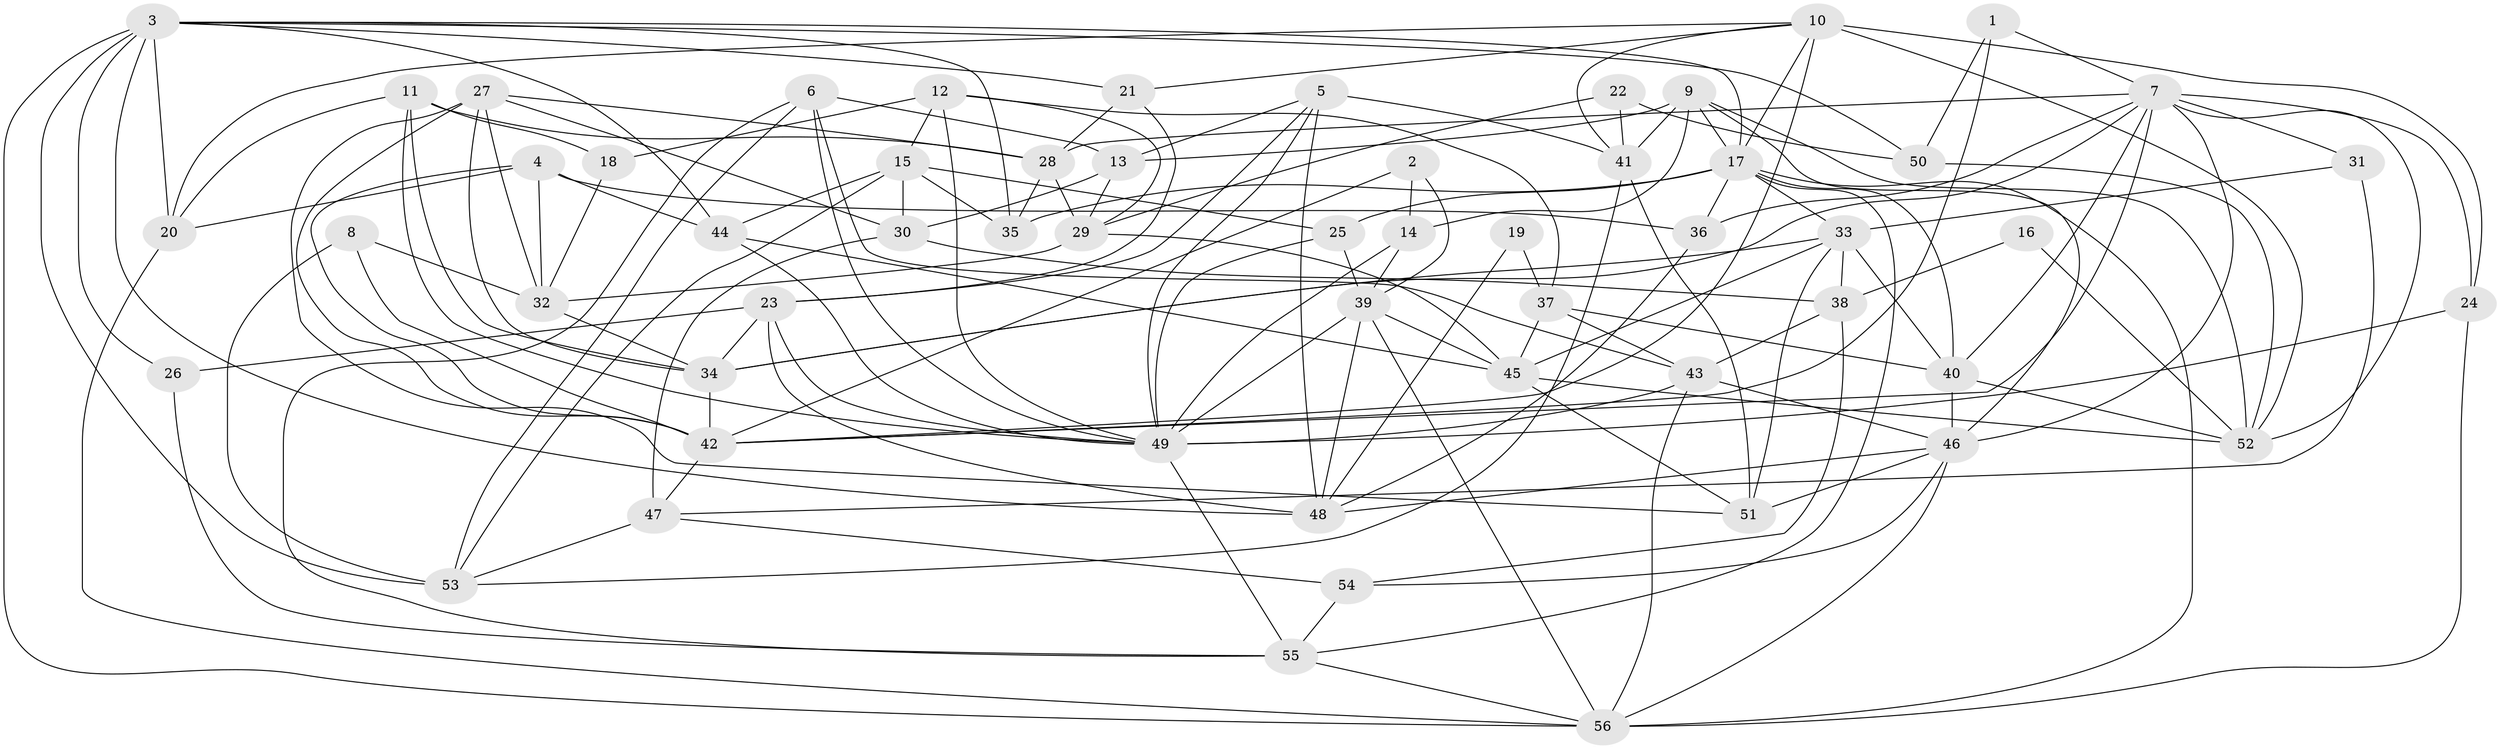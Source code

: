 // original degree distribution, {4: 0.35714285714285715, 6: 0.08928571428571429, 8: 0.026785714285714284, 3: 0.23214285714285715, 2: 0.13392857142857142, 9: 0.008928571428571428, 5: 0.14285714285714285, 7: 0.008928571428571428}
// Generated by graph-tools (version 1.1) at 2025/26/03/09/25 03:26:11]
// undirected, 56 vertices, 155 edges
graph export_dot {
graph [start="1"]
  node [color=gray90,style=filled];
  1;
  2;
  3;
  4;
  5;
  6;
  7;
  8;
  9;
  10;
  11;
  12;
  13;
  14;
  15;
  16;
  17;
  18;
  19;
  20;
  21;
  22;
  23;
  24;
  25;
  26;
  27;
  28;
  29;
  30;
  31;
  32;
  33;
  34;
  35;
  36;
  37;
  38;
  39;
  40;
  41;
  42;
  43;
  44;
  45;
  46;
  47;
  48;
  49;
  50;
  51;
  52;
  53;
  54;
  55;
  56;
  1 -- 7 [weight=1.0];
  1 -- 42 [weight=1.0];
  1 -- 50 [weight=1.0];
  2 -- 14 [weight=1.0];
  2 -- 39 [weight=1.0];
  2 -- 42 [weight=1.0];
  3 -- 17 [weight=1.0];
  3 -- 20 [weight=1.0];
  3 -- 21 [weight=1.0];
  3 -- 26 [weight=1.0];
  3 -- 35 [weight=1.0];
  3 -- 44 [weight=1.0];
  3 -- 48 [weight=2.0];
  3 -- 50 [weight=1.0];
  3 -- 53 [weight=1.0];
  3 -- 56 [weight=1.0];
  4 -- 20 [weight=1.0];
  4 -- 32 [weight=1.0];
  4 -- 36 [weight=1.0];
  4 -- 42 [weight=1.0];
  4 -- 44 [weight=1.0];
  5 -- 13 [weight=1.0];
  5 -- 23 [weight=1.0];
  5 -- 41 [weight=1.0];
  5 -- 48 [weight=1.0];
  5 -- 49 [weight=1.0];
  6 -- 13 [weight=1.0];
  6 -- 43 [weight=1.0];
  6 -- 49 [weight=2.0];
  6 -- 53 [weight=1.0];
  6 -- 55 [weight=1.0];
  7 -- 24 [weight=1.0];
  7 -- 28 [weight=1.0];
  7 -- 31 [weight=1.0];
  7 -- 34 [weight=1.0];
  7 -- 36 [weight=1.0];
  7 -- 40 [weight=1.0];
  7 -- 42 [weight=1.0];
  7 -- 46 [weight=1.0];
  7 -- 52 [weight=1.0];
  8 -- 32 [weight=1.0];
  8 -- 42 [weight=1.0];
  8 -- 53 [weight=2.0];
  9 -- 13 [weight=1.0];
  9 -- 14 [weight=1.0];
  9 -- 17 [weight=1.0];
  9 -- 41 [weight=1.0];
  9 -- 46 [weight=1.0];
  9 -- 52 [weight=1.0];
  10 -- 17 [weight=1.0];
  10 -- 20 [weight=1.0];
  10 -- 21 [weight=1.0];
  10 -- 24 [weight=1.0];
  10 -- 41 [weight=1.0];
  10 -- 42 [weight=1.0];
  10 -- 52 [weight=1.0];
  11 -- 18 [weight=1.0];
  11 -- 20 [weight=1.0];
  11 -- 28 [weight=2.0];
  11 -- 34 [weight=1.0];
  11 -- 49 [weight=1.0];
  12 -- 15 [weight=1.0];
  12 -- 18 [weight=1.0];
  12 -- 29 [weight=1.0];
  12 -- 37 [weight=1.0];
  12 -- 49 [weight=1.0];
  13 -- 29 [weight=1.0];
  13 -- 30 [weight=1.0];
  14 -- 39 [weight=1.0];
  14 -- 49 [weight=2.0];
  15 -- 25 [weight=1.0];
  15 -- 30 [weight=1.0];
  15 -- 35 [weight=1.0];
  15 -- 44 [weight=1.0];
  15 -- 53 [weight=1.0];
  16 -- 38 [weight=1.0];
  16 -- 52 [weight=1.0];
  17 -- 25 [weight=1.0];
  17 -- 33 [weight=1.0];
  17 -- 35 [weight=1.0];
  17 -- 36 [weight=2.0];
  17 -- 40 [weight=1.0];
  17 -- 55 [weight=1.0];
  17 -- 56 [weight=1.0];
  18 -- 32 [weight=1.0];
  19 -- 37 [weight=1.0];
  19 -- 48 [weight=1.0];
  20 -- 56 [weight=1.0];
  21 -- 23 [weight=1.0];
  21 -- 28 [weight=1.0];
  22 -- 29 [weight=1.0];
  22 -- 41 [weight=1.0];
  22 -- 50 [weight=1.0];
  23 -- 26 [weight=1.0];
  23 -- 34 [weight=1.0];
  23 -- 48 [weight=1.0];
  23 -- 49 [weight=1.0];
  24 -- 49 [weight=1.0];
  24 -- 56 [weight=1.0];
  25 -- 39 [weight=1.0];
  25 -- 49 [weight=1.0];
  26 -- 55 [weight=1.0];
  27 -- 28 [weight=1.0];
  27 -- 30 [weight=1.0];
  27 -- 32 [weight=1.0];
  27 -- 34 [weight=1.0];
  27 -- 42 [weight=1.0];
  27 -- 51 [weight=1.0];
  28 -- 29 [weight=1.0];
  28 -- 35 [weight=1.0];
  29 -- 32 [weight=1.0];
  29 -- 45 [weight=1.0];
  30 -- 38 [weight=1.0];
  30 -- 47 [weight=2.0];
  31 -- 33 [weight=1.0];
  31 -- 47 [weight=1.0];
  32 -- 34 [weight=1.0];
  33 -- 34 [weight=1.0];
  33 -- 38 [weight=1.0];
  33 -- 40 [weight=1.0];
  33 -- 45 [weight=1.0];
  33 -- 51 [weight=1.0];
  34 -- 42 [weight=1.0];
  36 -- 48 [weight=1.0];
  37 -- 40 [weight=1.0];
  37 -- 43 [weight=1.0];
  37 -- 45 [weight=1.0];
  38 -- 43 [weight=1.0];
  38 -- 54 [weight=1.0];
  39 -- 45 [weight=1.0];
  39 -- 48 [weight=1.0];
  39 -- 49 [weight=1.0];
  39 -- 56 [weight=1.0];
  40 -- 46 [weight=2.0];
  40 -- 52 [weight=1.0];
  41 -- 51 [weight=1.0];
  41 -- 53 [weight=1.0];
  42 -- 47 [weight=2.0];
  43 -- 46 [weight=1.0];
  43 -- 49 [weight=2.0];
  43 -- 56 [weight=1.0];
  44 -- 45 [weight=1.0];
  44 -- 49 [weight=1.0];
  45 -- 51 [weight=1.0];
  45 -- 52 [weight=2.0];
  46 -- 48 [weight=1.0];
  46 -- 51 [weight=1.0];
  46 -- 54 [weight=1.0];
  46 -- 56 [weight=1.0];
  47 -- 53 [weight=2.0];
  47 -- 54 [weight=1.0];
  49 -- 55 [weight=1.0];
  50 -- 52 [weight=1.0];
  54 -- 55 [weight=1.0];
  55 -- 56 [weight=1.0];
}
